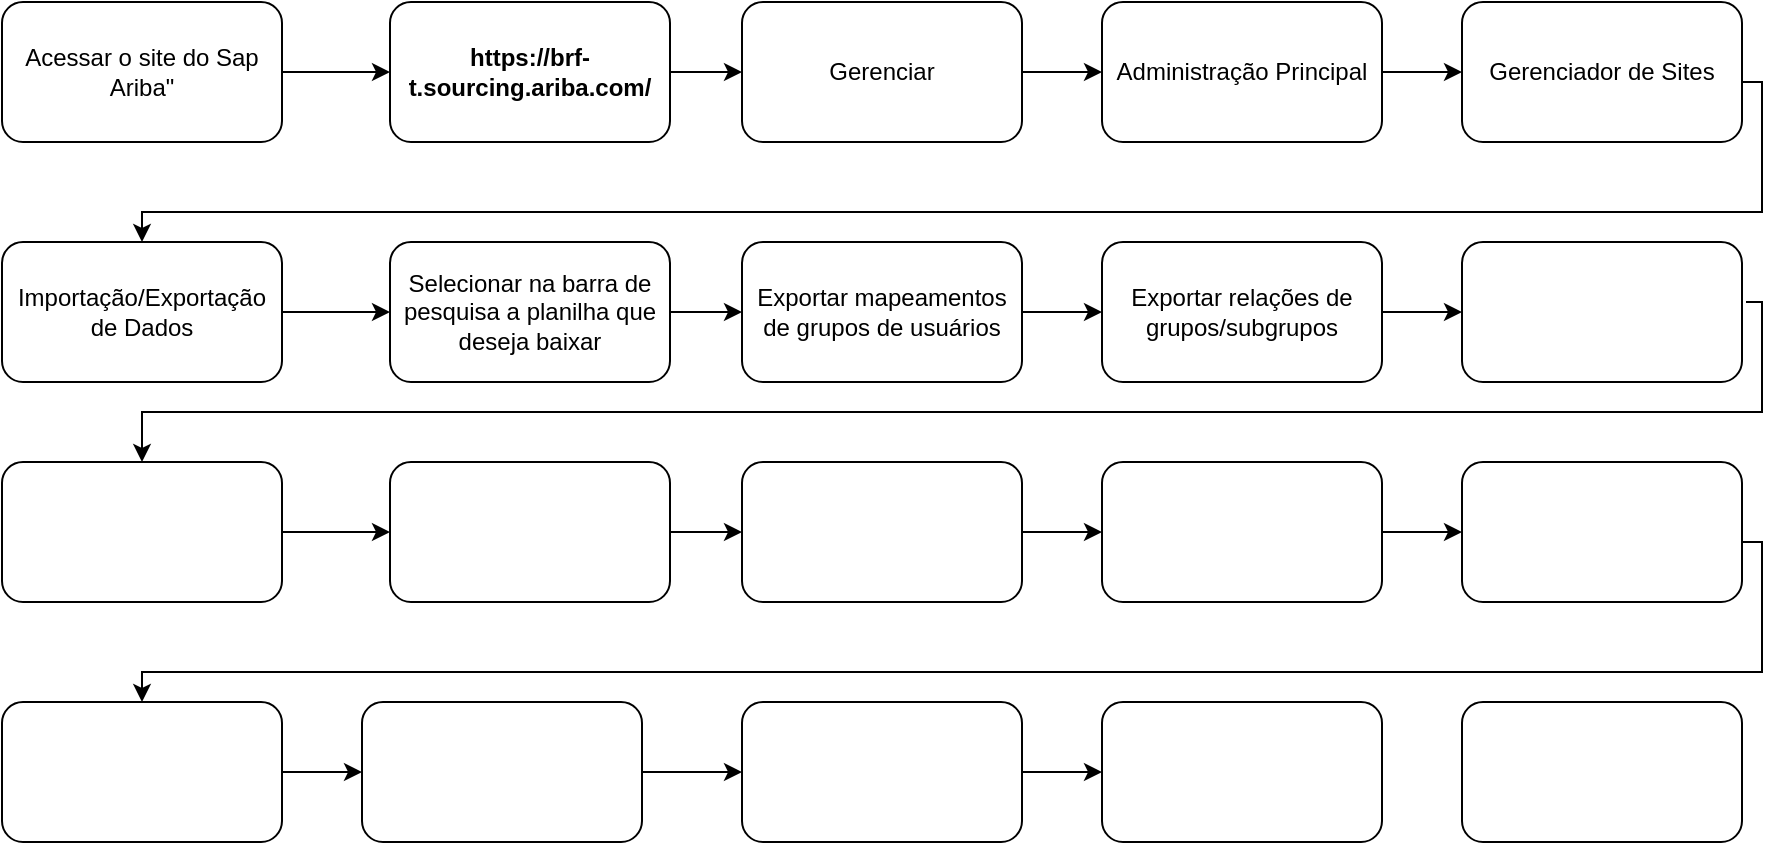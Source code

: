 <mxfile version="24.5.5" type="github">
  <diagram name="Página-1" id="-Nbuqv1Fr_TWL1hPOY4e">
    <mxGraphModel dx="1066" dy="613" grid="1" gridSize="10" guides="1" tooltips="1" connect="1" arrows="1" fold="1" page="1" pageScale="1" pageWidth="827" pageHeight="1169" math="0" shadow="0">
      <root>
        <mxCell id="0" />
        <mxCell id="1" parent="0" />
        <mxCell id="xklGR3EyqK50y4K4-iU5-8" value="" style="edgeStyle=orthogonalEdgeStyle;rounded=0;orthogonalLoop=1;jettySize=auto;html=1;" parent="1" source="xklGR3EyqK50y4K4-iU5-1" target="xklGR3EyqK50y4K4-iU5-7" edge="1">
          <mxGeometry relative="1" as="geometry" />
        </mxCell>
        <mxCell id="xklGR3EyqK50y4K4-iU5-1" value="Acessar o site do Sap Ariba&quot;" style="rounded=1;whiteSpace=wrap;html=1;" parent="1" vertex="1">
          <mxGeometry x="80" y="80" width="140" height="70" as="geometry" />
        </mxCell>
        <mxCell id="xklGR3EyqK50y4K4-iU5-10" value="" style="edgeStyle=orthogonalEdgeStyle;rounded=0;orthogonalLoop=1;jettySize=auto;html=1;" parent="1" source="xklGR3EyqK50y4K4-iU5-7" target="xklGR3EyqK50y4K4-iU5-9" edge="1">
          <mxGeometry relative="1" as="geometry" />
        </mxCell>
        <mxCell id="xklGR3EyqK50y4K4-iU5-7" value="&lt;b&gt;https://brf-t.sourcing.ariba.com/&lt;/b&gt;" style="rounded=1;whiteSpace=wrap;html=1;" parent="1" vertex="1">
          <mxGeometry x="274" y="80" width="140" height="70" as="geometry" />
        </mxCell>
        <mxCell id="xklGR3EyqK50y4K4-iU5-12" value="" style="edgeStyle=orthogonalEdgeStyle;rounded=0;orthogonalLoop=1;jettySize=auto;html=1;" parent="1" source="xklGR3EyqK50y4K4-iU5-9" target="xklGR3EyqK50y4K4-iU5-11" edge="1">
          <mxGeometry relative="1" as="geometry" />
        </mxCell>
        <mxCell id="xklGR3EyqK50y4K4-iU5-9" value="Gerenciar" style="rounded=1;whiteSpace=wrap;html=1;" parent="1" vertex="1">
          <mxGeometry x="450" y="80" width="140" height="70" as="geometry" />
        </mxCell>
        <mxCell id="xklGR3EyqK50y4K4-iU5-14" value="" style="edgeStyle=orthogonalEdgeStyle;rounded=0;orthogonalLoop=1;jettySize=auto;html=1;" parent="1" source="xklGR3EyqK50y4K4-iU5-11" target="xklGR3EyqK50y4K4-iU5-13" edge="1">
          <mxGeometry relative="1" as="geometry" />
        </mxCell>
        <mxCell id="xklGR3EyqK50y4K4-iU5-11" value="Administração Principal" style="rounded=1;whiteSpace=wrap;html=1;" parent="1" vertex="1">
          <mxGeometry x="630" y="80" width="140" height="70" as="geometry" />
        </mxCell>
        <mxCell id="xklGR3EyqK50y4K4-iU5-17" style="edgeStyle=orthogonalEdgeStyle;rounded=0;orthogonalLoop=1;jettySize=auto;html=1;" parent="1" target="xklGR3EyqK50y4K4-iU5-15" edge="1">
          <mxGeometry relative="1" as="geometry">
            <mxPoint x="140.0" y="185" as="targetPoint" />
            <mxPoint x="932.02" y="100" as="sourcePoint" />
            <Array as="points">
              <mxPoint x="932" y="120" />
              <mxPoint x="960" y="120" />
              <mxPoint x="960" y="185" />
              <mxPoint x="150" y="185" />
            </Array>
          </mxGeometry>
        </mxCell>
        <mxCell id="xklGR3EyqK50y4K4-iU5-13" value="Gerenciador de Sites" style="rounded=1;whiteSpace=wrap;html=1;" parent="1" vertex="1">
          <mxGeometry x="810" y="80" width="140" height="70" as="geometry" />
        </mxCell>
        <mxCell id="xklGR3EyqK50y4K4-iU5-19" value="" style="edgeStyle=orthogonalEdgeStyle;rounded=0;orthogonalLoop=1;jettySize=auto;html=1;" parent="1" source="xklGR3EyqK50y4K4-iU5-15" target="xklGR3EyqK50y4K4-iU5-18" edge="1">
          <mxGeometry relative="1" as="geometry" />
        </mxCell>
        <mxCell id="xklGR3EyqK50y4K4-iU5-15" value="Importação/Exportação de Dados" style="rounded=1;whiteSpace=wrap;html=1;" parent="1" vertex="1">
          <mxGeometry x="80" y="200" width="140" height="70" as="geometry" />
        </mxCell>
        <mxCell id="xklGR3EyqK50y4K4-iU5-21" value="" style="edgeStyle=orthogonalEdgeStyle;rounded=0;orthogonalLoop=1;jettySize=auto;html=1;" parent="1" source="xklGR3EyqK50y4K4-iU5-18" target="xklGR3EyqK50y4K4-iU5-20" edge="1">
          <mxGeometry relative="1" as="geometry" />
        </mxCell>
        <mxCell id="xklGR3EyqK50y4K4-iU5-18" value="Selecionar na barra de pesquisa a planilha que deseja baixar" style="rounded=1;whiteSpace=wrap;html=1;" parent="1" vertex="1">
          <mxGeometry x="274" y="200" width="140" height="70" as="geometry" />
        </mxCell>
        <mxCell id="xklGR3EyqK50y4K4-iU5-25" value="" style="edgeStyle=orthogonalEdgeStyle;rounded=0;orthogonalLoop=1;jettySize=auto;html=1;" parent="1" source="xklGR3EyqK50y4K4-iU5-20" target="xklGR3EyqK50y4K4-iU5-24" edge="1">
          <mxGeometry relative="1" as="geometry" />
        </mxCell>
        <mxCell id="xklGR3EyqK50y4K4-iU5-20" value="Exportar mapeamentos de grupos de usuários" style="rounded=1;whiteSpace=wrap;html=1;" parent="1" vertex="1">
          <mxGeometry x="450" y="200" width="140" height="70" as="geometry" />
        </mxCell>
        <mxCell id="btMj1ztMAgMaOOfJKISs-1" value="" style="edgeStyle=orthogonalEdgeStyle;rounded=0;orthogonalLoop=1;jettySize=auto;html=1;" edge="1" parent="1" source="xklGR3EyqK50y4K4-iU5-24" target="xklGR3EyqK50y4K4-iU5-26">
          <mxGeometry relative="1" as="geometry" />
        </mxCell>
        <mxCell id="xklGR3EyqK50y4K4-iU5-24" value="Exportar relações de grupos/subgrupos" style="rounded=1;whiteSpace=wrap;html=1;" parent="1" vertex="1">
          <mxGeometry x="630" y="200" width="140" height="70" as="geometry" />
        </mxCell>
        <mxCell id="xklGR3EyqK50y4K4-iU5-26" value="" style="rounded=1;whiteSpace=wrap;html=1;" parent="1" vertex="1">
          <mxGeometry x="810" y="200" width="140" height="70" as="geometry" />
        </mxCell>
        <mxCell id="xklGR3EyqK50y4K4-iU5-27" value="" style="edgeStyle=orthogonalEdgeStyle;rounded=0;orthogonalLoop=1;jettySize=auto;html=1;" parent="1" source="xklGR3EyqK50y4K4-iU5-28" target="xklGR3EyqK50y4K4-iU5-30" edge="1">
          <mxGeometry relative="1" as="geometry" />
        </mxCell>
        <mxCell id="xklGR3EyqK50y4K4-iU5-28" value="" style="rounded=1;whiteSpace=wrap;html=1;" parent="1" vertex="1">
          <mxGeometry x="80" y="310" width="140" height="70" as="geometry" />
        </mxCell>
        <mxCell id="xklGR3EyqK50y4K4-iU5-29" value="" style="edgeStyle=orthogonalEdgeStyle;rounded=0;orthogonalLoop=1;jettySize=auto;html=1;" parent="1" source="xklGR3EyqK50y4K4-iU5-30" target="xklGR3EyqK50y4K4-iU5-32" edge="1">
          <mxGeometry relative="1" as="geometry" />
        </mxCell>
        <mxCell id="xklGR3EyqK50y4K4-iU5-30" value="" style="rounded=1;whiteSpace=wrap;html=1;" parent="1" vertex="1">
          <mxGeometry x="274" y="310" width="140" height="70" as="geometry" />
        </mxCell>
        <mxCell id="xklGR3EyqK50y4K4-iU5-31" value="" style="edgeStyle=orthogonalEdgeStyle;rounded=0;orthogonalLoop=1;jettySize=auto;html=1;" parent="1" source="xklGR3EyqK50y4K4-iU5-32" target="xklGR3EyqK50y4K4-iU5-34" edge="1">
          <mxGeometry relative="1" as="geometry" />
        </mxCell>
        <mxCell id="xklGR3EyqK50y4K4-iU5-32" value="" style="rounded=1;whiteSpace=wrap;html=1;" parent="1" vertex="1">
          <mxGeometry x="450" y="310" width="140" height="70" as="geometry" />
        </mxCell>
        <mxCell id="xklGR3EyqK50y4K4-iU5-33" value="" style="edgeStyle=orthogonalEdgeStyle;rounded=0;orthogonalLoop=1;jettySize=auto;html=1;" parent="1" source="xklGR3EyqK50y4K4-iU5-34" target="xklGR3EyqK50y4K4-iU5-36" edge="1">
          <mxGeometry relative="1" as="geometry" />
        </mxCell>
        <mxCell id="xklGR3EyqK50y4K4-iU5-34" value="" style="rounded=1;whiteSpace=wrap;html=1;" parent="1" vertex="1">
          <mxGeometry x="630" y="310" width="140" height="70" as="geometry" />
        </mxCell>
        <mxCell id="xklGR3EyqK50y4K4-iU5-35" style="edgeStyle=orthogonalEdgeStyle;rounded=0;orthogonalLoop=1;jettySize=auto;html=1;" parent="1" target="xklGR3EyqK50y4K4-iU5-38" edge="1">
          <mxGeometry relative="1" as="geometry">
            <mxPoint x="140" y="415" as="targetPoint" />
            <mxPoint x="932.02" y="330" as="sourcePoint" />
            <Array as="points">
              <mxPoint x="932" y="350" />
              <mxPoint x="960" y="350" />
              <mxPoint x="960" y="415" />
              <mxPoint x="150" y="415" />
            </Array>
          </mxGeometry>
        </mxCell>
        <mxCell id="xklGR3EyqK50y4K4-iU5-36" value="" style="rounded=1;whiteSpace=wrap;html=1;" parent="1" vertex="1">
          <mxGeometry x="810" y="310" width="140" height="70" as="geometry" />
        </mxCell>
        <mxCell id="xklGR3EyqK50y4K4-iU5-37" value="" style="edgeStyle=orthogonalEdgeStyle;rounded=0;orthogonalLoop=1;jettySize=auto;html=1;" parent="1" source="xklGR3EyqK50y4K4-iU5-38" target="xklGR3EyqK50y4K4-iU5-40" edge="1">
          <mxGeometry relative="1" as="geometry" />
        </mxCell>
        <mxCell id="xklGR3EyqK50y4K4-iU5-38" value="" style="rounded=1;whiteSpace=wrap;html=1;" parent="1" vertex="1">
          <mxGeometry x="80" y="430" width="140" height="70" as="geometry" />
        </mxCell>
        <mxCell id="xklGR3EyqK50y4K4-iU5-39" value="" style="edgeStyle=orthogonalEdgeStyle;rounded=0;orthogonalLoop=1;jettySize=auto;html=1;" parent="1" source="xklGR3EyqK50y4K4-iU5-40" target="xklGR3EyqK50y4K4-iU5-42" edge="1">
          <mxGeometry relative="1" as="geometry" />
        </mxCell>
        <mxCell id="xklGR3EyqK50y4K4-iU5-40" value="" style="rounded=1;whiteSpace=wrap;html=1;" parent="1" vertex="1">
          <mxGeometry x="260" y="430" width="140" height="70" as="geometry" />
        </mxCell>
        <mxCell id="xklGR3EyqK50y4K4-iU5-41" value="" style="edgeStyle=orthogonalEdgeStyle;rounded=0;orthogonalLoop=1;jettySize=auto;html=1;" parent="1" source="xklGR3EyqK50y4K4-iU5-42" target="xklGR3EyqK50y4K4-iU5-43" edge="1">
          <mxGeometry relative="1" as="geometry" />
        </mxCell>
        <mxCell id="xklGR3EyqK50y4K4-iU5-42" value="" style="rounded=1;whiteSpace=wrap;html=1;" parent="1" vertex="1">
          <mxGeometry x="450" y="430" width="140" height="70" as="geometry" />
        </mxCell>
        <mxCell id="xklGR3EyqK50y4K4-iU5-43" value="" style="rounded=1;whiteSpace=wrap;html=1;" parent="1" vertex="1">
          <mxGeometry x="630" y="430" width="140" height="70" as="geometry" />
        </mxCell>
        <mxCell id="xklGR3EyqK50y4K4-iU5-44" value="" style="rounded=1;whiteSpace=wrap;html=1;" parent="1" vertex="1">
          <mxGeometry x="810" y="430" width="140" height="70" as="geometry" />
        </mxCell>
        <mxCell id="xklGR3EyqK50y4K4-iU5-48" style="edgeStyle=orthogonalEdgeStyle;rounded=0;orthogonalLoop=1;jettySize=auto;html=1;entryX=0.5;entryY=0;entryDx=0;entryDy=0;" parent="1" target="xklGR3EyqK50y4K4-iU5-28" edge="1">
          <mxGeometry relative="1" as="geometry">
            <mxPoint x="170" y="300" as="targetPoint" />
            <mxPoint x="952" y="230" as="sourcePoint" />
            <Array as="points">
              <mxPoint x="960" y="230" />
              <mxPoint x="960" y="285" />
              <mxPoint x="150" y="285" />
            </Array>
          </mxGeometry>
        </mxCell>
      </root>
    </mxGraphModel>
  </diagram>
</mxfile>
